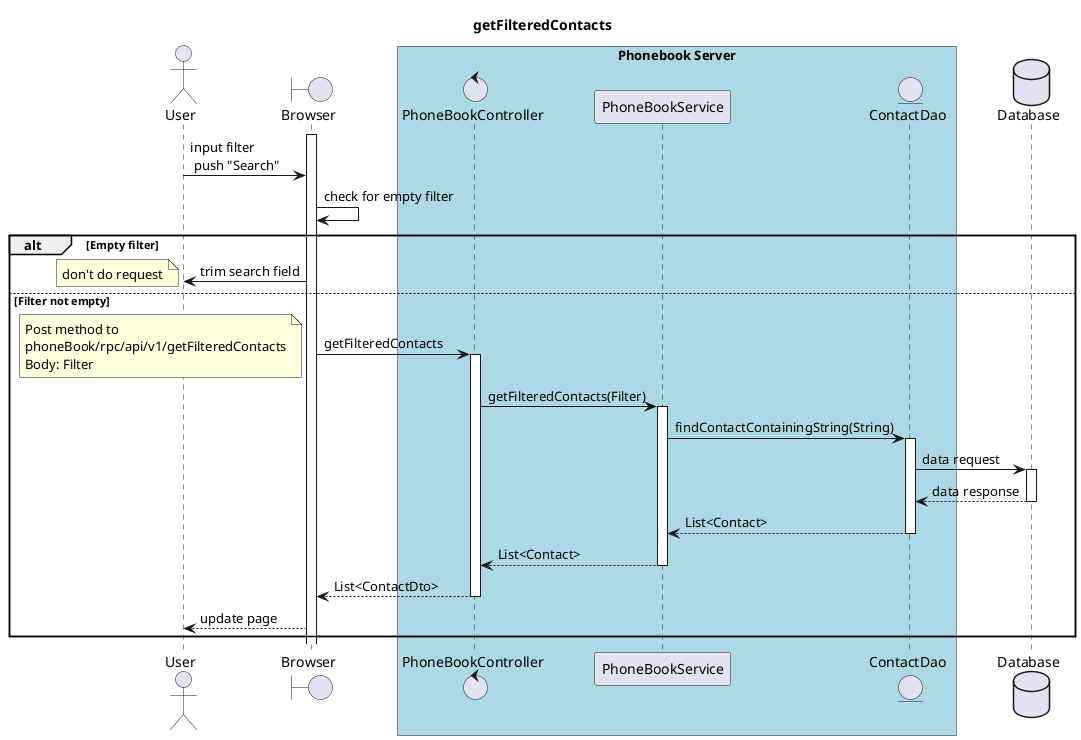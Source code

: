 @startuml
title getFilteredContacts

actor User
boundary Browser as Br
box "Phonebook Server" #LightBlue
control PhoneBookController as Controller
participant PhoneBookService as Service
entity ContactDao as Dao
end box
database Database as DB

activate Br

User -> Br : input filter\n push "Search"
Br -> Br: check for empty filter

alt Empty filter
User <- Br: trim search field
note left: don't do request
else Filter not empty
Br -> Controller ++: getFilteredContacts

note left
Post method to
phoneBook/rpc/api/v1/getFilteredContacts
Body: Filter
end note

Controller -> Service ++: getFilteredContacts(Filter)
Service -> Dao ++: findContactContainingString(String)
Dao -> DB ++: data request
return data response
return List<Contact>
return List<Contact>
return List<ContactDto>
User <-- Br: update page
end
@enduml
